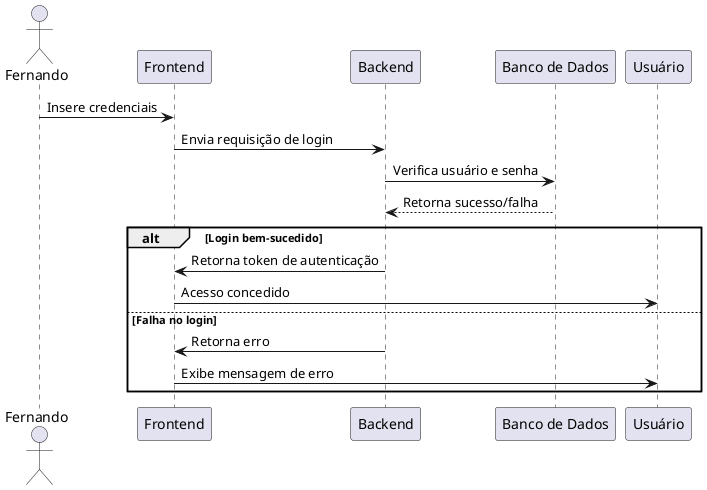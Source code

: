 @startuml UML
actor "Fernando" as U
participant "Frontend" as FE
participant "Backend" as BE
participant "Banco de Dados" as DB

U -> FE : Insere credenciais
FE -> BE : Envia requisição de login
BE -> DB : Verifica usuário e senha
DB --> BE : Retorna sucesso/falha

alt Login bem-sucedido
    BE -> FE : Retorna token de autenticação
    FE -> Usuário : Acesso concedido
else Falha no login
    BE -> FE : Retorna erro
    FE -> Usuário : Exibe mensagem de erro
end
@enduml

@startuml  Diagrama de Caso de Uso
left to right direction
actor Cliente
actor Administrador

rectangle Sistema {
    Cliente --> (Comprar Produto)
    Cliente --> (Visualizar Pedido)
    Cliente --> (Visualizar Pedidos)
    Administrador --> (Gerenciar Estoque)
    Administrador --> (Gerenciar Usuários)
    Administrador --> (Visualizar Pedidos)
}

@enduml

@startuml Diagrama de Sequência
actor Cliente
participant "Loja Online" as Loja
participant "Gateway de Pagamento" as Pagamento
participant "Banco" as Banco

Cliente -> Loja : Seleciona produto
Cliente -> Loja : Confirma compra
Loja -> Pagamento : Processar pagamento
Pagamento -> Banco : Autorizar transação
Banco --> Pagamento : Confirmação
Pagamento --> Loja : Pagamento aprovado
Loja -> Cliente : Confirmação de compra
@enduml

@startuml Diagrama de Classes
left to right direction
class Cliente {
    +nome: String
    +email: String
    +fazerPedido()
}

class Pedido {
    +id: int
    +data: Date
    +status: String
}

class Produto {
    +nome: String
    +preco: float
}

Cliente "1" --> "*" Pedido : faz
Pedido "*" --> "*" Produto : contém
@enduml

@startuml Diagrama de Componentes
left to right direction
component "Frontend" as FE
component "Backend" as BE
component "Banco de Dados" as DB

FE --> BE : API REST
BE --> DB : Conexão SQL
@enduml

@startuml Diagrama de Implantação
left to right direction
node "Usuário" {
    [Navegador]
}

node "Servidor Web" {
    [Frontend]
}

node "Servidor de Aplicação" {
    [Backend]
}

node "Banco de Dados" {
    [PostgreSQL]
}

[Navegador] --> [Frontend]
[Frontend] --> [Backend]
[Backend] --> [PostgreSQL]
@enduml